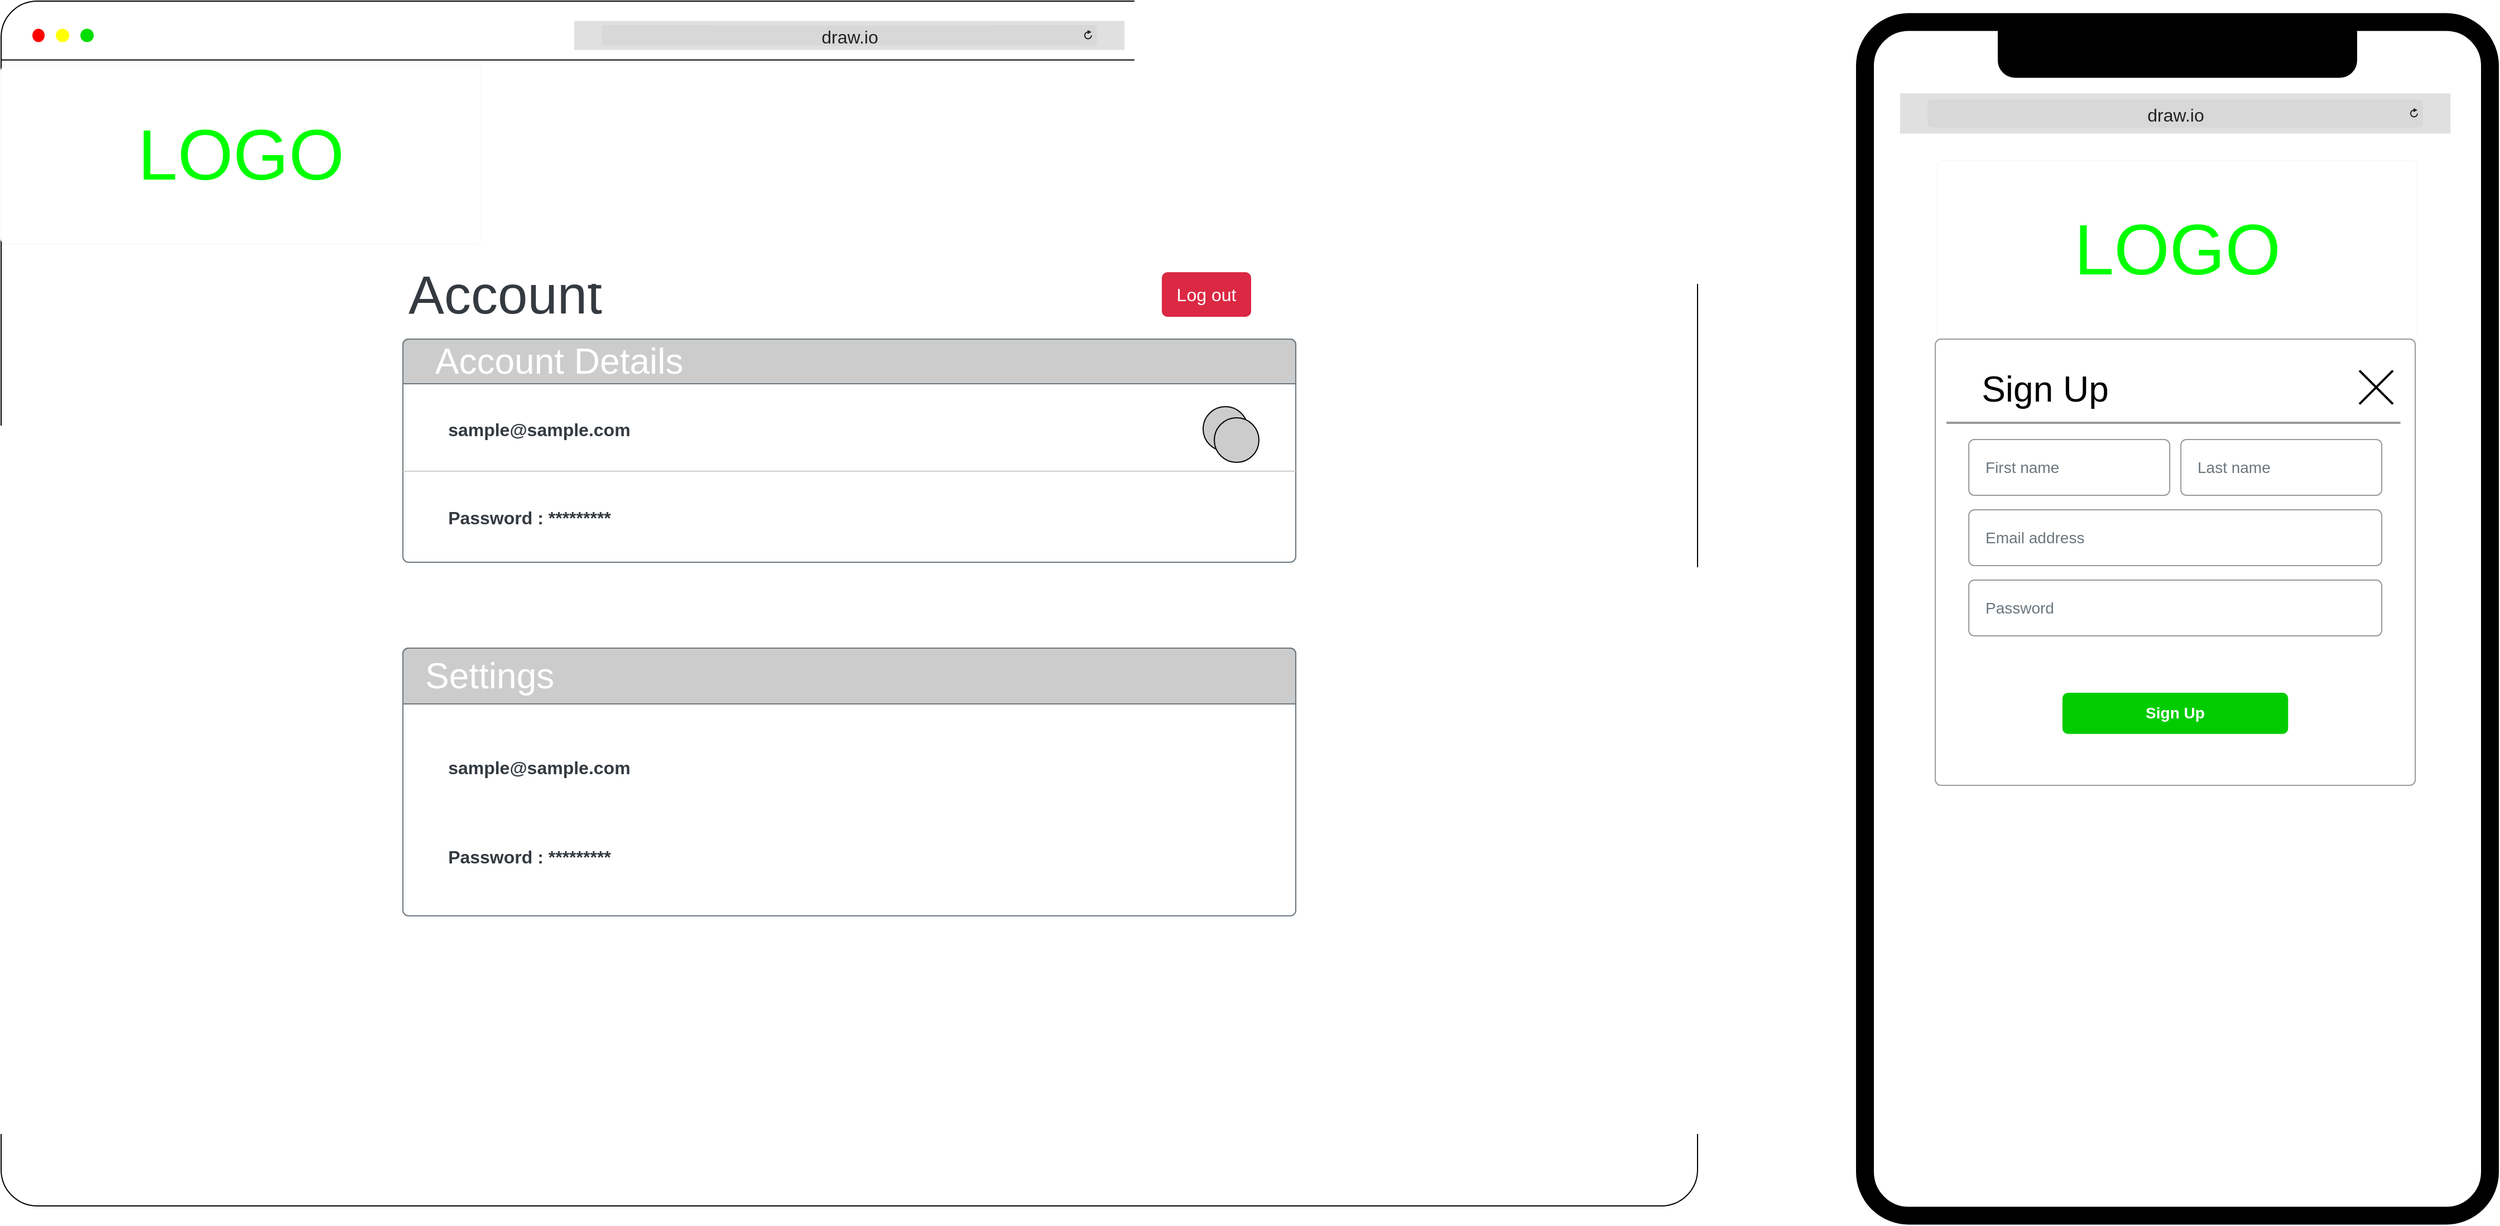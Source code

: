 <mxfile>
    <diagram id="mhVGNM03eQkajhlVQlf7" name="ページ1">
        <mxGraphModel dx="4220" dy="1154" grid="1" gridSize="10" guides="1" tooltips="1" connect="1" arrows="1" fold="1" page="1" pageScale="1" pageWidth="827" pageHeight="1169" math="0" shadow="0">
            <root>
                <mxCell id="0"/>
                <mxCell id="1" parent="0"/>
                <mxCell id="2" value="" style="rounded=1;whiteSpace=wrap;html=1;arcSize=3;fontColor=default;" parent="1" vertex="1">
                    <mxGeometry x="-1510" y="40" width="1520" height="1080" as="geometry"/>
                </mxCell>
                <mxCell id="3" value="" style="line;strokeWidth=1;html=1;strokeColor=#000000;rounded=1;" parent="1" vertex="1">
                    <mxGeometry x="-1510" y="87.75" width="1520" height="10" as="geometry"/>
                </mxCell>
                <mxCell id="4" value="" style="verticalLabelPosition=bottom;labelBackgroundColor=default;verticalAlign=top;shadow=0;dashed=0;strokeWidth=2;shape=mxgraph.ios7.misc.add;fillColor=#00DD00;strokeColor=none;sketch=0;fontColor=default;html=1;rounded=1;" parent="1" vertex="1">
                    <mxGeometry x="-1439" y="64.75" width="12" height="12" as="geometry"/>
                </mxCell>
                <mxCell id="5" value="" style="html=1;verticalLabelPosition=bottom;labelBackgroundColor=#ffffff;verticalAlign=top;shadow=0;dashed=0;strokeWidth=2;shape=mxgraph.ios7.misc.delete;fillColor=#ff0000;strokeColor=none;sketch=0;rounded=1;" parent="1" vertex="1">
                    <mxGeometry x="-1482" y="64.75" width="11" height="12" as="geometry"/>
                </mxCell>
                <mxCell id="6" value="" style="html=1;verticalLabelPosition=bottom;labelBackgroundColor=#ffffff;verticalAlign=top;shadow=0;dashed=0;strokeWidth=2;shape=mxgraph.ios7.misc.delete;fillColor=#FFFF00;strokeColor=none;sketch=0;rounded=1;" parent="1" vertex="1">
                    <mxGeometry x="-1461" y="64.75" width="12" height="12" as="geometry"/>
                </mxCell>
                <mxCell id="7" value="&lt;font style=&quot;font-size: 16px&quot;&gt;draw.io&lt;/font&gt;" style="html=1;strokeWidth=1;shadow=0;dashed=0;shape=mxgraph.ios7ui.url;fillColor=#e0e0e0;strokeColor=#c0c0c0;buttonText=;strokeColor2=#222222;fontColor=#222222;fontSize=8;spacingTop=2;align=center;rounded=1;" parent="1" vertex="1">
                    <mxGeometry x="-996.56" y="57.75" width="493.13" height="26" as="geometry"/>
                </mxCell>
                <mxCell id="8" value="" style="rounded=1;whiteSpace=wrap;html=1;arcSize=7;fontColor=default;strokeWidth=16;" parent="1" vertex="1">
                    <mxGeometry x="160" y="58.75" width="560" height="1070" as="geometry"/>
                </mxCell>
                <mxCell id="9" value="" style="rounded=1;whiteSpace=wrap;html=1;shadow=0;fontSize=27;fontColor=#FFFFFF;strokeColor=#000000;strokeWidth=2;fillColor=#000000;gradientColor=none;arcSize=27;" parent="1" vertex="1">
                    <mxGeometry x="280" y="53.75" width="320" height="54" as="geometry"/>
                </mxCell>
                <mxCell id="10" value="&lt;font style=&quot;font-size: 16px&quot;&gt;draw.io&lt;/font&gt;" style="html=1;strokeWidth=1;shadow=0;dashed=0;shape=mxgraph.ios7ui.url;fillColor=#e0e0e0;strokeColor=#c0c0c0;buttonText=;strokeColor2=#222222;fontColor=#222222;fontSize=8;spacingTop=2;align=center;rounded=1;" parent="1" vertex="1">
                    <mxGeometry x="191.5" y="122.75" width="493.13" height="36" as="geometry"/>
                </mxCell>
                <mxCell id="20" value="LOGO" style="html=1;shadow=0;dashed=0;shape=mxgraph.bootstrap.rrect;rSize=5;strokeColor=#F8F9FA;strokeWidth=1;fillColor=none;fontColor=#00FF00;whiteSpace=wrap;align=center;verticalAlign=middle;spacingLeft=0;fontStyle=0;fontSize=64;spacing=5;sketch=0;" parent="1" vertex="1">
                    <mxGeometry x="-1510" y="97.75" width="430" height="160" as="geometry"/>
                </mxCell>
                <mxCell id="21" value="LOGO" style="html=1;shadow=0;dashed=0;shape=mxgraph.bootstrap.rrect;rSize=5;strokeColor=#F8F9FA;strokeWidth=1;fillColor=none;fontColor=#00FF00;whiteSpace=wrap;align=center;verticalAlign=middle;spacingLeft=0;fontStyle=0;fontSize=64;spacing=5;sketch=0;" parent="1" vertex="1">
                    <mxGeometry x="225.0" y="183" width="430" height="160" as="geometry"/>
                </mxCell>
                <mxCell id="22" value="" style="html=1;shadow=0;dashed=0;shape=mxgraph.bootstrap.rrect;rSize=5;fillColor=#FFFFFF;strokeColor=#999999;fontSize=72;fontColor=#00CC00;" parent="1" vertex="1">
                    <mxGeometry x="223.06" y="343" width="430" height="400" as="geometry"/>
                </mxCell>
                <mxCell id="23" value="First name" style="html=1;shadow=0;dashed=0;shape=mxgraph.bootstrap.rrect;rSize=5;fillColor=none;strokeColor=#999999;align=left;spacing=15;fontSize=14;fontColor=#6C767D;" parent="22" vertex="1">
                    <mxGeometry width="180" height="50" relative="1" as="geometry">
                        <mxPoint x="30" y="90" as="offset"/>
                    </mxGeometry>
                </mxCell>
                <mxCell id="24" value="Password" style="html=1;shadow=0;dashed=0;shape=mxgraph.bootstrap.rrect;rSize=5;fillColor=none;strokeColor=#999999;align=left;spacing=15;fontSize=14;fontColor=#6C767D;" parent="22" vertex="1">
                    <mxGeometry width="370" height="50" relative="1" as="geometry">
                        <mxPoint x="30" y="216" as="offset"/>
                    </mxGeometry>
                </mxCell>
                <mxCell id="25" value="" style="shape=line;strokeColor=#999999;perimeter=none;resizeWidth=1;fontSize=72;fontColor=#00CC00;strokeWidth=2;sketch=0;" parent="22" vertex="1">
                    <mxGeometry width="406.757" height="10" relative="1" as="geometry">
                        <mxPoint x="10" y="70" as="offset"/>
                    </mxGeometry>
                </mxCell>
                <mxCell id="26" value="Sign Up" style="html=1;shadow=0;dashed=0;shape=mxgraph.bootstrap.rrect;rSize=5;strokeColor=none;strokeWidth=1;fillColor=#00CC00;fontColor=#FFFFFF;whiteSpace=wrap;align=center;verticalAlign=middle;spacingLeft=0;fontStyle=1;fontSize=14;spacing=5;" parent="22" vertex="1">
                    <mxGeometry x="113.882" y="317.002" width="202.228" height="36.905" as="geometry"/>
                </mxCell>
                <mxCell id="27" value="Last name" style="html=1;shadow=0;dashed=0;shape=mxgraph.bootstrap.rrect;rSize=5;fillColor=none;strokeColor=#999999;align=left;spacing=15;fontSize=14;fontColor=#6C767D;" parent="22" vertex="1">
                    <mxGeometry width="180" height="50" relative="1" as="geometry">
                        <mxPoint x="220" y="90" as="offset"/>
                    </mxGeometry>
                </mxCell>
                <mxCell id="28" value="Email address" style="html=1;shadow=0;dashed=0;shape=mxgraph.bootstrap.rrect;rSize=5;fillColor=none;strokeColor=#999999;align=left;spacing=15;fontSize=14;fontColor=#6C767D;" parent="22" vertex="1">
                    <mxGeometry width="370" height="50" relative="1" as="geometry">
                        <mxPoint x="30" y="153" as="offset"/>
                    </mxGeometry>
                </mxCell>
                <mxCell id="29" value="Sign Up" style="html=1;shadow=0;dashed=0;shape=mxgraph.bootstrap.rrect;rSize=5;strokeColor=none;strokeWidth=1;fillColor=none;fontColor=#000000;whiteSpace=wrap;align=center;verticalAlign=middle;spacingLeft=0;fontStyle=0;fontSize=32;spacing=5;sketch=0;" parent="22" vertex="1">
                    <mxGeometry x="23.243" y="21.098" width="151.081" height="48.708" as="geometry"/>
                </mxCell>
                <mxCell id="30" value="" style="shape=umlDestroy;shadow=0;sketch=0;fontSize=32;fontColor=#000000;strokeWidth=2;fillColor=none;" parent="22" vertex="1">
                    <mxGeometry x="380" y="28.156" width="30" height="30" as="geometry"/>
                </mxCell>
                <mxCell id="34" value="" style="html=1;shadow=0;dashed=0;shape=mxgraph.bootstrap.rrect;rSize=5;strokeColor=#6C767D;html=1;whiteSpace=wrap;fillColor=#ffffff;fontColor=#212529;verticalAlign=bottom;align=left;spacing=20;spacingBottom=0;fontSize=14;" parent="1" vertex="1">
                    <mxGeometry x="-1150" y="343" width="800.01" height="200" as="geometry"/>
                </mxCell>
                <mxCell id="35" value="&amp;nbsp;Account Details" style="html=1;shadow=0;dashed=0;shape=mxgraph.bootstrap.topButton;rSize=5;perimeter=none;whiteSpace=wrap;fillColor=#CCCCCC;strokeColor=#6C767D;fontColor=#FFFFFF;resizeWidth=1;fontSize=32;align=left;spacing=20;fontStyle=0" parent="34" vertex="1">
                    <mxGeometry width="800" height="40" relative="1" as="geometry"/>
                </mxCell>
                <mxCell id="37" value="&lt;span style=&quot;white-space: pre&quot;&gt;&#9;&lt;/span&gt;sample@sample.com" style="html=1;shadow=0;dashed=0;shape=mxgraph.bootstrap.rrect;rSize=5;strokeColor=none;strokeWidth=1;fillColor=none;fontColor=#343A40;whiteSpace=wrap;align=left;verticalAlign=middle;spacingLeft=0;fontStyle=1;fontSize=16;spacing=5;" parent="34" vertex="1">
                    <mxGeometry x="-9.095e-15" y="40.502" width="800" height="80" as="geometry"/>
                </mxCell>
                <mxCell id="40" value="&lt;span style=&quot;white-space: pre&quot;&gt;&#9;&lt;/span&gt;Password : *********" style="html=1;shadow=0;dashed=0;shape=mxgraph.bootstrap.rrect;rSize=5;strokeColor=none;strokeWidth=1;fillColor=none;fontColor=#343A40;whiteSpace=wrap;align=left;verticalAlign=middle;spacingLeft=0;fontStyle=1;fontSize=16;spacing=5;" parent="34" vertex="1">
                    <mxGeometry x="0.01" y="120.002" width="800" height="80" as="geometry"/>
                </mxCell>
                <mxCell id="51" value="" style="line;strokeWidth=1;html=1;shadow=0;fontSize=32;fontColor=#FFFFFF;fillColor=none;gradientColor=none;strokeColor=#CCCCCC;" parent="34" vertex="1">
                    <mxGeometry x="0.01" y="114.167" width="799.99" height="8.333" as="geometry"/>
                </mxCell>
                <mxCell id="45" value="" style="html=1;shadow=0;dashed=0;shape=mxgraph.bootstrap.radioButton2;labelPosition=right;verticalLabelPosition=middle;align=left;verticalAlign=middle;gradientColor=none;fillColor=#CCCCCC;checked=0;spacing=5;checkedFill=#0085FC;checkedStroke=#ffffff;sketch=0;fontSize=32;fontColor=#FFFFFF;strokeColor=default;" parent="34" vertex="1">
                    <mxGeometry x="717" y="60.5" width="40" height="40" as="geometry"/>
                </mxCell>
                <mxCell id="47" value="" style="shape=image;verticalLabelPosition=bottom;labelBackgroundColor=#ffffff;verticalAlign=top;aspect=fixed;imageAspect=0;image=https://cdn-icons-png.flaticon.com/512/61/61456.png;" parent="34" vertex="1">
                    <mxGeometry x="727.005" y="70.502" width="20" height="20" as="geometry"/>
                </mxCell>
                <mxCell id="52" value="" style="html=1;shadow=0;dashed=0;shape=mxgraph.bootstrap.radioButton2;labelPosition=right;verticalLabelPosition=middle;align=left;verticalAlign=middle;gradientColor=none;fillColor=#CCCCCC;checked=0;spacing=5;checkedFill=#0085FC;checkedStroke=#ffffff;sketch=0;fontSize=32;fontColor=#FFFFFF;strokeColor=default;" parent="34" vertex="1">
                    <mxGeometry x="727" y="70.5" width="40" height="40" as="geometry"/>
                </mxCell>
                <mxCell id="53" value="" style="shape=image;verticalLabelPosition=bottom;labelBackgroundColor=#ffffff;verticalAlign=top;aspect=fixed;imageAspect=0;image=https://cdn-icons-png.flaticon.com/512/61/61456.png;" parent="34" vertex="1">
                    <mxGeometry x="737.005" y="80.502" width="20" height="20" as="geometry"/>
                </mxCell>
                <mxCell id="36" value="Account" style="html=1;shadow=0;dashed=0;shape=mxgraph.bootstrap.rrect;rSize=5;strokeColor=none;strokeWidth=1;fillColor=none;fontColor=#343A40;whiteSpace=wrap;align=left;verticalAlign=middle;spacingLeft=0;fontStyle=0;fontSize=48;spacing=5;" parent="1" vertex="1">
                    <mxGeometry x="-1150" y="263" width="400" height="80" as="geometry"/>
                </mxCell>
                <mxCell id="39" value="Log out" style="html=1;shadow=0;dashed=0;shape=mxgraph.bootstrap.rrect;rSize=5;strokeColor=none;strokeWidth=1;fillColor=#DB2843;fontColor=#FFFFFF;whiteSpace=wrap;align=center;verticalAlign=middle;spacingLeft=0;fontStyle=0;fontSize=16;spacing=5;" parent="1" vertex="1">
                    <mxGeometry x="-470" y="283" width="80" height="40" as="geometry"/>
                </mxCell>
                <mxCell id="41" value="" style="html=1;shadow=0;dashed=0;shape=mxgraph.bootstrap.rrect;rSize=5;strokeColor=#6C767D;html=1;whiteSpace=wrap;fillColor=#ffffff;fontColor=#212529;verticalAlign=bottom;align=left;spacing=20;spacingBottom=0;fontSize=14;" parent="1" vertex="1">
                    <mxGeometry x="-1150" y="620" width="800.01" height="240" as="geometry"/>
                </mxCell>
                <mxCell id="42" value="Settings" style="html=1;shadow=0;dashed=0;shape=mxgraph.bootstrap.topButton;rSize=5;perimeter=none;whiteSpace=wrap;fillColor=#CCCCCC;strokeColor=#6C767D;fontColor=#FFFFFF;resizeWidth=1;fontSize=32;align=left;spacing=20;fontStyle=0" parent="41" vertex="1">
                    <mxGeometry width="800" height="50" relative="1" as="geometry"/>
                </mxCell>
                <mxCell id="43" value="&lt;span style=&quot;white-space: pre&quot;&gt;&#9;&lt;/span&gt;sample@sample.com" style="html=1;shadow=0;dashed=0;shape=mxgraph.bootstrap.rrect;rSize=5;strokeColor=none;strokeWidth=1;fillColor=none;fontColor=#343A40;whiteSpace=wrap;align=left;verticalAlign=middle;spacingLeft=0;fontStyle=1;fontSize=16;spacing=5;" parent="41" vertex="1">
                    <mxGeometry x="0.01" y="67.002" width="800" height="80" as="geometry"/>
                </mxCell>
                <mxCell id="44" value="&lt;span style=&quot;white-space: pre&quot;&gt;&#9;&lt;/span&gt;Password : *********" style="html=1;shadow=0;dashed=0;shape=mxgraph.bootstrap.rrect;rSize=5;strokeColor=none;strokeWidth=1;fillColor=none;fontColor=#343A40;whiteSpace=wrap;align=left;verticalAlign=middle;spacingLeft=0;fontStyle=1;fontSize=16;spacing=5;" parent="41" vertex="1">
                    <mxGeometry x="0.01" y="147.002" width="800" height="80" as="geometry"/>
                </mxCell>
            </root>
        </mxGraphModel>
    </diagram>
</mxfile>